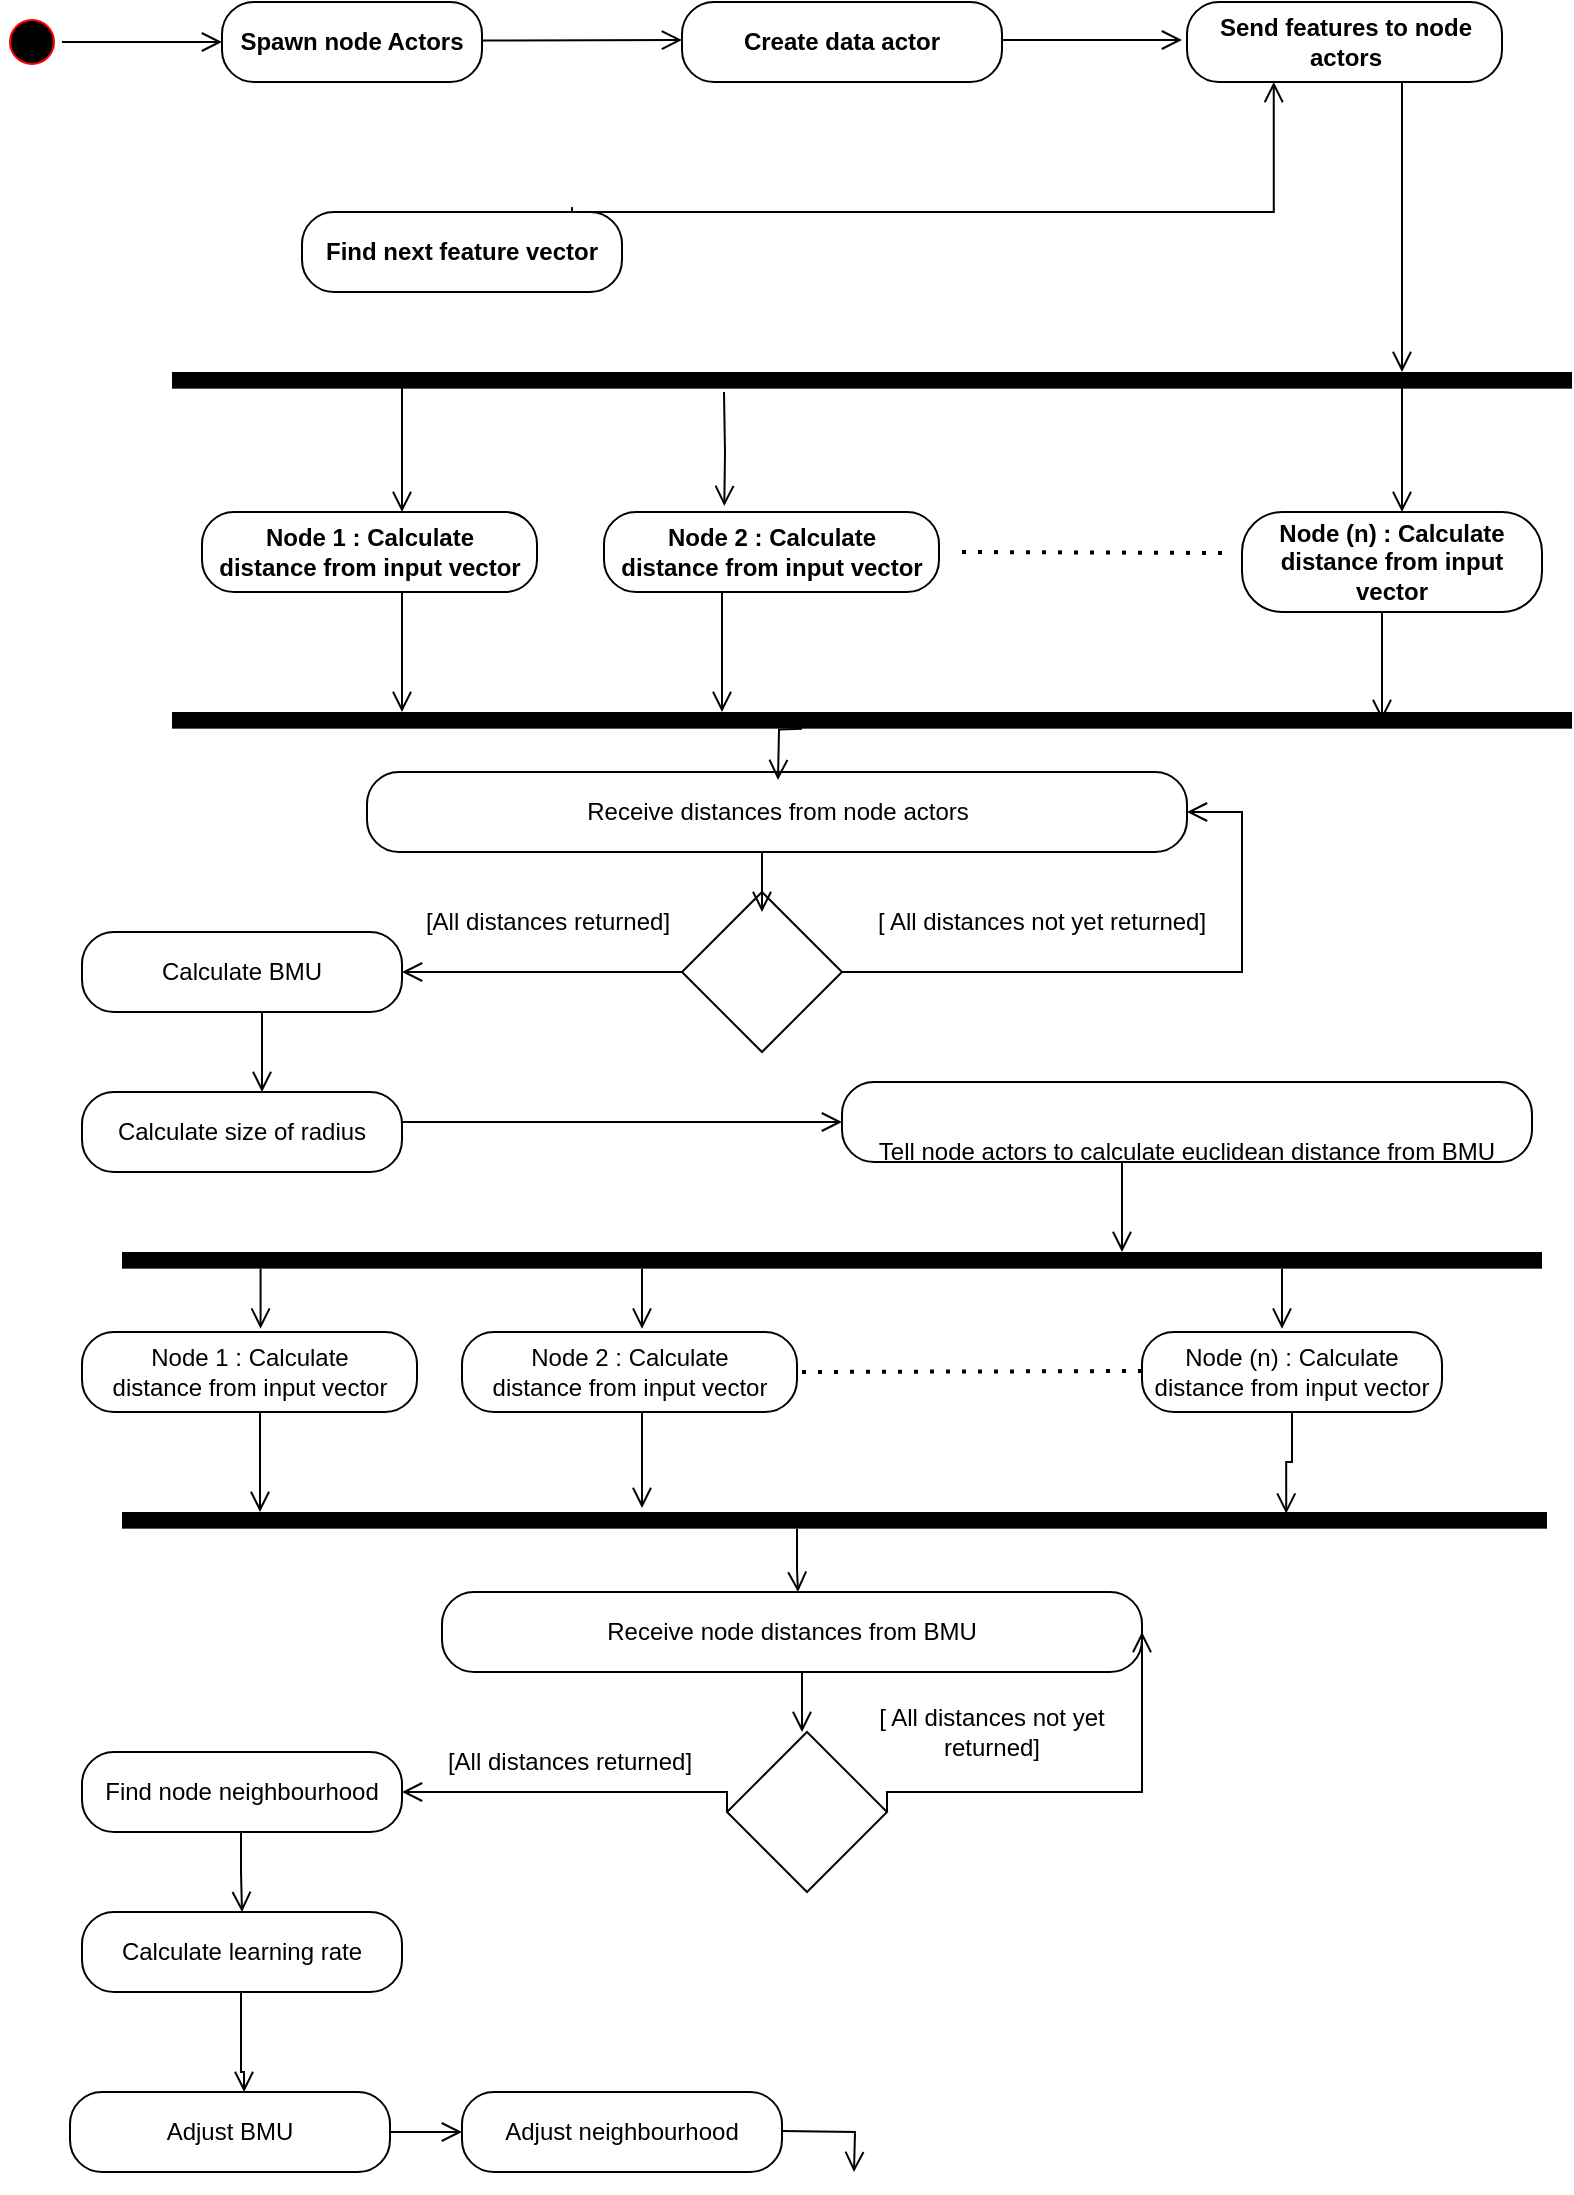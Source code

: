<mxfile version="15.8.2" type="github">
  <diagram id="ylAyNTXU45JpMREwfZHR" name="Page-1">
    <mxGraphModel dx="1038" dy="564" grid="1" gridSize="10" guides="1" tooltips="1" connect="1" arrows="1" fold="1" page="1" pageScale="1" pageWidth="827" pageHeight="1169" math="0" shadow="0">
      <root>
        <mxCell id="0" />
        <mxCell id="1" parent="0" />
        <mxCell id="u21SFyGaTdQSeciqFoYo-2" value="" style="ellipse;html=1;shape=startState;fillColor=#000000;strokeColor=#ff0000;" parent="1" vertex="1">
          <mxGeometry x="40" y="50" width="30" height="30" as="geometry" />
        </mxCell>
        <mxCell id="u21SFyGaTdQSeciqFoYo-3" value="" style="edgeStyle=orthogonalEdgeStyle;html=1;verticalAlign=bottom;endArrow=open;endSize=8;strokeColor=#000000;rounded=0;" parent="1" source="u21SFyGaTdQSeciqFoYo-2" edge="1">
          <mxGeometry relative="1" as="geometry">
            <mxPoint x="150" y="65" as="targetPoint" />
          </mxGeometry>
        </mxCell>
        <mxCell id="u21SFyGaTdQSeciqFoYo-5" value="" style="edgeStyle=orthogonalEdgeStyle;html=1;verticalAlign=bottom;endArrow=open;endSize=8;strokeColor=#000000;rounded=0;" parent="1" edge="1">
          <mxGeometry relative="1" as="geometry">
            <mxPoint x="380" y="64" as="targetPoint" />
            <mxPoint x="280" y="64.29" as="sourcePoint" />
            <Array as="points">
              <mxPoint x="280" y="64.29" />
              <mxPoint x="280" y="64.29" />
            </Array>
          </mxGeometry>
        </mxCell>
        <mxCell id="u21SFyGaTdQSeciqFoYo-6" value="" style="edgeStyle=orthogonalEdgeStyle;html=1;verticalAlign=bottom;endArrow=open;endSize=8;strokeColor=#000000;rounded=0;" parent="1" edge="1">
          <mxGeometry relative="1" as="geometry">
            <mxPoint x="630" y="64" as="targetPoint" />
            <mxPoint x="590" y="64" as="sourcePoint" />
            <Array as="points">
              <mxPoint x="540" y="64.29" />
              <mxPoint x="540" y="64.29" />
            </Array>
          </mxGeometry>
        </mxCell>
        <mxCell id="u21SFyGaTdQSeciqFoYo-10" value="" style="edgeStyle=orthogonalEdgeStyle;html=1;verticalAlign=bottom;endArrow=open;endSize=8;strokeColor=#000000;rounded=0;entryX=0.359;entryY=-0.075;entryDx=0;entryDy=0;entryPerimeter=0;" parent="1" target="R9mxItDzNMSXBVZuEwp5-31" edge="1">
          <mxGeometry relative="1" as="geometry">
            <mxPoint x="1080.08" y="260" as="targetPoint" />
            <mxPoint x="401" y="240" as="sourcePoint" />
            <Array as="points" />
          </mxGeometry>
        </mxCell>
        <mxCell id="u21SFyGaTdQSeciqFoYo-14" value="" style="rhombus;whiteSpace=wrap;html=1;" parent="1" vertex="1">
          <mxGeometry x="380" y="490" width="80" height="80" as="geometry" />
        </mxCell>
        <mxCell id="u21SFyGaTdQSeciqFoYo-58" value="" style="edgeStyle=orthogonalEdgeStyle;html=1;verticalAlign=bottom;endArrow=open;endSize=8;strokeColor=#000000;rounded=0;exitX=1;exitY=0.5;exitDx=0;exitDy=0;" parent="1" source="u21SFyGaTdQSeciqFoYo-14" target="R9mxItDzNMSXBVZuEwp5-29" edge="1">
          <mxGeometry relative="1" as="geometry">
            <mxPoint x="660" y="500" as="targetPoint" />
            <mxPoint x="1400" y="640" as="sourcePoint" />
            <Array as="points">
              <mxPoint x="660" y="530" />
              <mxPoint x="660" y="450" />
            </Array>
          </mxGeometry>
        </mxCell>
        <mxCell id="_sdeYMEwhturCp9GIaWW-1" value="" style="html=1;points=[];perimeter=orthogonalPerimeter;fillColor=#000000;strokeColor=none;direction=north;" parent="1" vertex="1">
          <mxGeometry x="125" y="230" width="700" height="8.33" as="geometry" />
        </mxCell>
        <mxCell id="_sdeYMEwhturCp9GIaWW-9" value="" style="endArrow=none;dashed=1;html=1;dashPattern=1 3;strokeWidth=2;rounded=0;exitX=1;exitY=0.25;exitDx=0;exitDy=0;" parent="1" edge="1">
          <mxGeometry width="50" height="50" relative="1" as="geometry">
            <mxPoint x="520" y="320" as="sourcePoint" />
            <mxPoint x="650" y="320.5" as="targetPoint" />
          </mxGeometry>
        </mxCell>
        <mxCell id="4C2LGKkIfeAoa_OK1MDI-2" value="" style="edgeStyle=orthogonalEdgeStyle;html=1;verticalAlign=bottom;endArrow=open;endSize=8;strokeColor=#000000;rounded=0;" parent="1" edge="1">
          <mxGeometry relative="1" as="geometry">
            <mxPoint x="240" y="400" as="targetPoint" />
            <mxPoint x="240" y="340" as="sourcePoint" />
            <Array as="points">
              <mxPoint x="240" y="364" />
              <mxPoint x="240" y="364" />
            </Array>
          </mxGeometry>
        </mxCell>
        <mxCell id="ZkyLK1sEt4H9wOnHN_3Q-2" value="" style="html=1;points=[];perimeter=orthogonalPerimeter;fillColor=#000000;strokeColor=none;direction=north;" parent="1" vertex="1">
          <mxGeometry x="125" y="400" width="700" height="8.33" as="geometry" />
        </mxCell>
        <mxCell id="ZkyLK1sEt4H9wOnHN_3Q-5" value="" style="edgeStyle=orthogonalEdgeStyle;html=1;verticalAlign=bottom;endArrow=open;endSize=8;strokeColor=#000000;rounded=0;exitX=0.5;exitY=1;exitDx=0;exitDy=0;" parent="1" edge="1">
          <mxGeometry relative="1" as="geometry">
            <mxPoint x="740" y="230" as="targetPoint" />
            <mxPoint x="745" y="85" as="sourcePoint" />
            <Array as="points">
              <mxPoint x="740" y="85" />
              <mxPoint x="740" y="230" />
            </Array>
          </mxGeometry>
        </mxCell>
        <mxCell id="ZkyLK1sEt4H9wOnHN_3Q-8" value="" style="edgeStyle=orthogonalEdgeStyle;html=1;verticalAlign=bottom;endArrow=open;endSize=8;strokeColor=#000000;rounded=0;exitX=0.5;exitY=1;exitDx=0;exitDy=0;" parent="1" source="R9mxItDzNMSXBVZuEwp5-29" edge="1">
          <mxGeometry relative="1" as="geometry">
            <mxPoint x="420" y="500" as="targetPoint" />
            <mxPoint x="420" y="530" as="sourcePoint" />
            <Array as="points">
              <mxPoint x="420" y="470" />
            </Array>
          </mxGeometry>
        </mxCell>
        <mxCell id="ZkyLK1sEt4H9wOnHN_3Q-20" value="" style="edgeStyle=orthogonalEdgeStyle;html=1;verticalAlign=bottom;endArrow=open;endSize=8;strokeColor=#000000;rounded=0;exitX=0;exitY=0.5;exitDx=0;exitDy=0;entryX=1;entryY=0.5;entryDx=0;entryDy=0;" parent="1" source="u21SFyGaTdQSeciqFoYo-14" target="ZkyLK1sEt4H9wOnHN_3Q-24" edge="1">
          <mxGeometry relative="1" as="geometry">
            <mxPoint x="249" y="610" as="targetPoint" />
            <mxPoint x="1160" y="834" as="sourcePoint" />
            <Array as="points">
              <mxPoint x="380" y="530" />
            </Array>
          </mxGeometry>
        </mxCell>
        <mxCell id="ZkyLK1sEt4H9wOnHN_3Q-22" value="" style="edgeStyle=orthogonalEdgeStyle;html=1;verticalAlign=bottom;endArrow=open;endSize=8;strokeColor=#000000;rounded=0;entryX=0;entryY=0.5;entryDx=0;entryDy=0;exitX=1;exitY=0.5;exitDx=0;exitDy=0;" parent="1" source="ZkyLK1sEt4H9wOnHN_3Q-26" target="R9mxItDzNMSXBVZuEwp5-84" edge="1">
          <mxGeometry relative="1" as="geometry">
            <mxPoint x="432.5" y="600" as="targetPoint" />
            <mxPoint x="420" y="930" as="sourcePoint" />
            <Array as="points">
              <mxPoint x="240" y="605" />
            </Array>
          </mxGeometry>
        </mxCell>
        <mxCell id="ZkyLK1sEt4H9wOnHN_3Q-24" value="Calculate BMU" style="rounded=1;whiteSpace=wrap;html=1;arcSize=40;fontColor=#000000;fillColor=#FFFFFF;strokeColor=#000000;" parent="1" vertex="1">
          <mxGeometry x="80" y="510" width="160" height="40" as="geometry" />
        </mxCell>
        <mxCell id="ZkyLK1sEt4H9wOnHN_3Q-26" value="Calculate size of radius" style="rounded=1;whiteSpace=wrap;html=1;arcSize=40;fontColor=#000000;fillColor=#FFFFFF;strokeColor=#000000;" parent="1" vertex="1">
          <mxGeometry x="80" y="590" width="160" height="40" as="geometry" />
        </mxCell>
        <mxCell id="ZkyLK1sEt4H9wOnHN_3Q-31" value="" style="edgeStyle=orthogonalEdgeStyle;html=1;verticalAlign=bottom;endArrow=open;endSize=8;strokeColor=#000000;rounded=0;" parent="1" edge="1">
          <mxGeometry relative="1" as="geometry">
            <mxPoint x="600" y="670" as="targetPoint" />
            <mxPoint x="600" y="620" as="sourcePoint" />
            <Array as="points">
              <mxPoint x="600" y="650" />
              <mxPoint x="600" y="650" />
            </Array>
          </mxGeometry>
        </mxCell>
        <mxCell id="ZkyLK1sEt4H9wOnHN_3Q-32" value="" style="html=1;points=[];perimeter=orthogonalPerimeter;fillColor=#000000;strokeColor=none;direction=north;" parent="1" vertex="1">
          <mxGeometry x="100" y="670" width="710" height="8.33" as="geometry" />
        </mxCell>
        <mxCell id="ZkyLK1sEt4H9wOnHN_3Q-44" value="" style="edgeStyle=orthogonalEdgeStyle;html=1;verticalAlign=bottom;endArrow=open;endSize=8;strokeColor=#000000;rounded=0;" parent="1" edge="1">
          <mxGeometry relative="1" as="geometry">
            <mxPoint x="438" y="840" as="targetPoint" />
            <mxPoint x="437.5" y="808.33" as="sourcePoint" />
            <Array as="points">
              <mxPoint x="437.92" y="828.33" />
              <mxPoint x="437.92" y="828.33" />
            </Array>
          </mxGeometry>
        </mxCell>
        <mxCell id="ZkyLK1sEt4H9wOnHN_3Q-45" value="Receive node distances from BMU" style="rounded=1;whiteSpace=wrap;html=1;arcSize=40;fontColor=#000000;fillColor=#FFFFFF;strokeColor=#000000;" parent="1" vertex="1">
          <mxGeometry x="260" y="840" width="350" height="40" as="geometry" />
        </mxCell>
        <mxCell id="ZkyLK1sEt4H9wOnHN_3Q-46" value="" style="rhombus;whiteSpace=wrap;html=1;" parent="1" vertex="1">
          <mxGeometry x="402.5" y="910" width="80" height="80" as="geometry" />
        </mxCell>
        <mxCell id="ZkyLK1sEt4H9wOnHN_3Q-47" value="" style="edgeStyle=orthogonalEdgeStyle;html=1;verticalAlign=bottom;endArrow=open;endSize=8;strokeColor=#000000;rounded=0;" parent="1" edge="1">
          <mxGeometry relative="1" as="geometry">
            <mxPoint x="440" y="910" as="targetPoint" />
            <mxPoint x="440" y="880" as="sourcePoint" />
            <Array as="points">
              <mxPoint x="440.42" y="900" />
              <mxPoint x="440.42" y="900" />
            </Array>
          </mxGeometry>
        </mxCell>
        <mxCell id="ZkyLK1sEt4H9wOnHN_3Q-52" value="" style="edgeStyle=orthogonalEdgeStyle;html=1;verticalAlign=bottom;endArrow=open;endSize=8;strokeColor=#000000;rounded=0;entryX=1;entryY=0.5;entryDx=0;entryDy=0;exitX=1;exitY=0.5;exitDx=0;exitDy=0;" parent="1" source="ZkyLK1sEt4H9wOnHN_3Q-46" target="ZkyLK1sEt4H9wOnHN_3Q-45" edge="1">
          <mxGeometry relative="1" as="geometry">
            <mxPoint x="1459.2" y="1585" as="targetPoint" />
            <mxPoint x="1460" y="1710" as="sourcePoint" />
            <Array as="points">
              <mxPoint x="610" y="940" />
            </Array>
          </mxGeometry>
        </mxCell>
        <mxCell id="ZkyLK1sEt4H9wOnHN_3Q-58" value="" style="edgeStyle=orthogonalEdgeStyle;html=1;verticalAlign=bottom;endArrow=open;endSize=8;strokeColor=#000000;rounded=0;entryX=1;entryY=0.5;entryDx=0;entryDy=0;exitX=0;exitY=0.5;exitDx=0;exitDy=0;" parent="1" source="ZkyLK1sEt4H9wOnHN_3Q-46" target="ZkyLK1sEt4H9wOnHN_3Q-100" edge="1">
          <mxGeometry relative="1" as="geometry">
            <mxPoint x="1090" y="1640" as="targetPoint" />
            <mxPoint x="1140" y="1895" as="sourcePoint" />
            <Array as="points">
              <mxPoint x="403" y="940" />
            </Array>
          </mxGeometry>
        </mxCell>
        <mxCell id="ZkyLK1sEt4H9wOnHN_3Q-59" value="Calculate learning rate" style="rounded=1;whiteSpace=wrap;html=1;arcSize=40;fontColor=#000000;fillColor=#FFFFFF;strokeColor=#000000;" parent="1" vertex="1">
          <mxGeometry x="80" y="1000" width="160" height="40" as="geometry" />
        </mxCell>
        <mxCell id="ZkyLK1sEt4H9wOnHN_3Q-60" value="" style="edgeStyle=orthogonalEdgeStyle;html=1;verticalAlign=bottom;endArrow=open;endSize=8;strokeColor=#000000;rounded=0;entryX=0.544;entryY=0;entryDx=0;entryDy=0;entryPerimeter=0;" parent="1" edge="1" target="ZkyLK1sEt4H9wOnHN_3Q-61">
          <mxGeometry relative="1" as="geometry">
            <mxPoint x="160" y="1095" as="targetPoint" />
            <mxPoint x="159.5" y="1040" as="sourcePoint" />
            <Array as="points">
              <mxPoint x="160" y="1080" />
              <mxPoint x="161" y="1080" />
            </Array>
          </mxGeometry>
        </mxCell>
        <mxCell id="ZkyLK1sEt4H9wOnHN_3Q-61" value="Adjust BMU" style="rounded=1;whiteSpace=wrap;html=1;arcSize=40;fontColor=#000000;fillColor=#FFFFFF;strokeColor=#000000;" parent="1" vertex="1">
          <mxGeometry x="74" y="1090" width="160" height="40" as="geometry" />
        </mxCell>
        <mxCell id="ZkyLK1sEt4H9wOnHN_3Q-62" value="Adjust neighbourhood" style="rounded=1;whiteSpace=wrap;html=1;arcSize=40;fontColor=#000000;fillColor=#FFFFFF;strokeColor=#000000;" parent="1" vertex="1">
          <mxGeometry x="270" y="1090" width="160" height="40" as="geometry" />
        </mxCell>
        <mxCell id="ZkyLK1sEt4H9wOnHN_3Q-63" value="" style="edgeStyle=orthogonalEdgeStyle;html=1;verticalAlign=bottom;endArrow=open;endSize=8;strokeColor=#000000;rounded=0;exitX=1;exitY=0.5;exitDx=0;exitDy=0;entryX=0;entryY=0.5;entryDx=0;entryDy=0;" parent="1" source="ZkyLK1sEt4H9wOnHN_3Q-61" target="ZkyLK1sEt4H9wOnHN_3Q-62" edge="1">
          <mxGeometry relative="1" as="geometry">
            <mxPoint x="919.29" y="2181.67" as="targetPoint" />
            <mxPoint x="919.29" y="2070" as="sourcePoint" />
            <Array as="points" />
          </mxGeometry>
        </mxCell>
        <mxCell id="ZkyLK1sEt4H9wOnHN_3Q-97" value="&lt;b&gt;Find next feature vector&lt;/b&gt;" style="rounded=1;whiteSpace=wrap;html=1;arcSize=40;fontColor=#000000;fillColor=#FFFFFF;strokeColor=#000000;" parent="1" vertex="1">
          <mxGeometry x="190" y="150" width="160" height="40" as="geometry" />
        </mxCell>
        <mxCell id="ZkyLK1sEt4H9wOnHN_3Q-98" value="" style="edgeStyle=orthogonalEdgeStyle;html=1;verticalAlign=bottom;endArrow=open;endSize=8;strokeColor=#000000;rounded=0;exitX=0.844;exitY=-0.061;exitDx=0;exitDy=0;exitPerimeter=0;" parent="1" source="ZkyLK1sEt4H9wOnHN_3Q-97" edge="1">
          <mxGeometry relative="1" as="geometry">
            <mxPoint x="675.87" y="85" as="targetPoint" />
            <mxPoint x="380" y="162.71" as="sourcePoint" />
            <Array as="points">
              <mxPoint x="325" y="150" />
              <mxPoint x="676" y="150" />
            </Array>
          </mxGeometry>
        </mxCell>
        <mxCell id="ZkyLK1sEt4H9wOnHN_3Q-100" value="Find node neighbourhood" style="rounded=1;whiteSpace=wrap;html=1;arcSize=40;fontColor=#000000;fillColor=#FFFFFF;strokeColor=#000000;" parent="1" vertex="1">
          <mxGeometry x="80" y="920" width="160" height="40" as="geometry" />
        </mxCell>
        <mxCell id="ZkyLK1sEt4H9wOnHN_3Q-101" value="" style="edgeStyle=orthogonalEdgeStyle;html=1;verticalAlign=bottom;endArrow=open;endSize=8;strokeColor=#000000;rounded=0;" parent="1" edge="1">
          <mxGeometry relative="1" as="geometry">
            <mxPoint x="160" y="1000" as="targetPoint" />
            <mxPoint x="159.5" y="960" as="sourcePoint" />
            <Array as="points">
              <mxPoint x="159.92" y="980" />
              <mxPoint x="159.92" y="980" />
            </Array>
          </mxGeometry>
        </mxCell>
        <mxCell id="ZkyLK1sEt4H9wOnHN_3Q-103" value="&lt;span style=&quot;&quot;&gt;[ All distances not yet returned]&lt;/span&gt;" style="text;html=1;strokeColor=none;fillColor=none;align=center;verticalAlign=middle;whiteSpace=wrap;rounded=0;labelBackgroundColor=#FFFFFF;" parent="1" vertex="1">
          <mxGeometry x="470" y="490" width="180" height="30" as="geometry" />
        </mxCell>
        <mxCell id="R9mxItDzNMSXBVZuEwp5-5" value="" style="edgeStyle=orthogonalEdgeStyle;html=1;verticalAlign=bottom;endArrow=open;endSize=8;strokeColor=#000000;rounded=0;entryX=0.306;entryY=0;entryDx=0;entryDy=0;entryPerimeter=0;exitX=0.743;exitY=0.167;exitDx=0;exitDy=0;exitPerimeter=0;" parent="1" source="_sdeYMEwhturCp9GIaWW-1" edge="1">
          <mxGeometry relative="1" as="geometry">
            <mxPoint x="240.0" y="300" as="targetPoint" />
            <mxPoint x="240.06" y="250.026" as="sourcePoint" />
            <Array as="points">
              <mxPoint x="240" y="232" />
            </Array>
          </mxGeometry>
        </mxCell>
        <mxCell id="R9mxItDzNMSXBVZuEwp5-7" value="&lt;span&gt;[All distances returned]&lt;/span&gt;" style="text;html=1;strokeColor=none;fillColor=none;align=center;verticalAlign=middle;whiteSpace=wrap;rounded=0;labelBackgroundColor=#FFFFFF;" parent="1" vertex="1">
          <mxGeometry x="222.5" y="490" width="180" height="30" as="geometry" />
        </mxCell>
        <mxCell id="R9mxItDzNMSXBVZuEwp5-14" value="&lt;span style=&quot;&quot;&gt;[ All distances not yet returned]&lt;/span&gt;" style="text;html=1;strokeColor=none;fillColor=none;align=center;verticalAlign=middle;whiteSpace=wrap;rounded=0;labelBackgroundColor=#FFFFFF;" parent="1" vertex="1">
          <mxGeometry x="460" y="900" width="150" height="20" as="geometry" />
        </mxCell>
        <mxCell id="R9mxItDzNMSXBVZuEwp5-26" value="&lt;b&gt;Spawn node Actors&lt;/b&gt;" style="rounded=1;whiteSpace=wrap;html=1;arcSize=40;fontColor=#000000;fillColor=#FFFFFF;strokeColor=#000000;" parent="1" vertex="1">
          <mxGeometry x="150" y="45" width="130" height="40" as="geometry" />
        </mxCell>
        <mxCell id="R9mxItDzNMSXBVZuEwp5-27" value="&lt;b&gt;Create data actor&lt;/b&gt;" style="rounded=1;whiteSpace=wrap;html=1;arcSize=40;fontColor=#000000;fillColor=#FFFFFF;strokeColor=#000000;" parent="1" vertex="1">
          <mxGeometry x="380" y="45" width="160" height="40" as="geometry" />
        </mxCell>
        <mxCell id="R9mxItDzNMSXBVZuEwp5-28" value="&lt;b&gt;Send features to node actors&lt;/b&gt;" style="rounded=1;whiteSpace=wrap;html=1;arcSize=40;fontColor=#000000;fillColor=#FFFFFF;strokeColor=#000000;" parent="1" vertex="1">
          <mxGeometry x="632.5" y="45" width="157.5" height="40" as="geometry" />
        </mxCell>
        <mxCell id="R9mxItDzNMSXBVZuEwp5-29" value="Receive distances from node actors" style="rounded=1;whiteSpace=wrap;html=1;arcSize=40;fontColor=#000000;fillColor=#FFFFFF;strokeColor=#000000;" parent="1" vertex="1">
          <mxGeometry x="222.5" y="430" width="410" height="40" as="geometry" />
        </mxCell>
        <mxCell id="R9mxItDzNMSXBVZuEwp5-30" value="&lt;b&gt;&lt;span style=&quot;text-align: left&quot;&gt;Node 1 : Calculate&lt;/span&gt;&lt;br style=&quot;text-align: left&quot;&gt;&lt;span style=&quot;text-align: left&quot;&gt;distance from input vector&lt;/span&gt;&lt;/b&gt;" style="rounded=1;whiteSpace=wrap;html=1;arcSize=40;fontColor=#000000;fillColor=#FFFFFF;strokeColor=#000000;" parent="1" vertex="1">
          <mxGeometry x="140" y="300" width="167.5" height="40" as="geometry" />
        </mxCell>
        <mxCell id="R9mxItDzNMSXBVZuEwp5-31" value="&lt;b&gt;&lt;span style=&quot;text-align: left&quot;&gt;Node 2 : Calculate&lt;/span&gt;&lt;br style=&quot;text-align: left&quot;&gt;&lt;span style=&quot;text-align: left&quot;&gt;distance from input vector&lt;/span&gt;&lt;/b&gt;" style="rounded=1;whiteSpace=wrap;html=1;arcSize=40;fontColor=#000000;fillColor=#FFFFFF;strokeColor=#000000;" parent="1" vertex="1">
          <mxGeometry x="341" y="300" width="167.5" height="40" as="geometry" />
        </mxCell>
        <mxCell id="R9mxItDzNMSXBVZuEwp5-32" value="&lt;b&gt;&lt;span style=&quot;text-align: left&quot;&gt;Node (n) : Calculate&lt;/span&gt;&lt;br style=&quot;text-align: left&quot;&gt;&lt;span style=&quot;text-align: left&quot;&gt;distance from input vector&lt;/span&gt;&lt;/b&gt;" style="rounded=1;whiteSpace=wrap;html=1;arcSize=40;fontColor=#000000;fillColor=#FFFFFF;strokeColor=#000000;" parent="1" vertex="1">
          <mxGeometry x="660" y="300" width="150" height="50" as="geometry" />
        </mxCell>
        <mxCell id="R9mxItDzNMSXBVZuEwp5-46" value="" style="edgeStyle=orthogonalEdgeStyle;html=1;verticalAlign=bottom;endArrow=open;endSize=8;strokeColor=#000000;rounded=0;" parent="1" edge="1">
          <mxGeometry relative="1" as="geometry">
            <mxPoint x="400" y="400" as="targetPoint" />
            <mxPoint x="400" y="340" as="sourcePoint" />
            <Array as="points">
              <mxPoint x="400" y="364" />
              <mxPoint x="400" y="364" />
            </Array>
          </mxGeometry>
        </mxCell>
        <mxCell id="R9mxItDzNMSXBVZuEwp5-47" value="" style="edgeStyle=orthogonalEdgeStyle;html=1;verticalAlign=bottom;endArrow=open;endSize=8;strokeColor=#000000;rounded=0;" parent="1" edge="1">
          <mxGeometry relative="1" as="geometry">
            <mxPoint x="730" y="404" as="targetPoint" />
            <mxPoint x="730" y="350" as="sourcePoint" />
            <Array as="points">
              <mxPoint x="730" y="374" />
              <mxPoint x="730" y="374" />
            </Array>
          </mxGeometry>
        </mxCell>
        <mxCell id="R9mxItDzNMSXBVZuEwp5-48" value="" style="edgeStyle=orthogonalEdgeStyle;html=1;verticalAlign=bottom;endArrow=open;endSize=8;strokeColor=#000000;rounded=0;" parent="1" edge="1">
          <mxGeometry relative="1" as="geometry">
            <mxPoint x="740" y="300" as="targetPoint" />
            <mxPoint x="740" y="230" as="sourcePoint" />
            <Array as="points">
              <mxPoint x="740" y="270" />
              <mxPoint x="740" y="270" />
            </Array>
          </mxGeometry>
        </mxCell>
        <mxCell id="R9mxItDzNMSXBVZuEwp5-51" value="" style="edgeStyle=orthogonalEdgeStyle;html=1;verticalAlign=bottom;endArrow=open;endSize=8;strokeColor=#000000;rounded=0;" parent="1" edge="1">
          <mxGeometry relative="1" as="geometry">
            <mxPoint x="428" y="434" as="targetPoint" />
            <mxPoint x="440" y="408.33" as="sourcePoint" />
            <Array as="points" />
          </mxGeometry>
        </mxCell>
        <mxCell id="R9mxItDzNMSXBVZuEwp5-56" value="" style="edgeStyle=orthogonalEdgeStyle;html=1;verticalAlign=bottom;endArrow=open;endSize=8;strokeColor=#000000;rounded=0;exitX=0.5;exitY=1;exitDx=0;exitDy=0;" parent="1" source="ZkyLK1sEt4H9wOnHN_3Q-24" edge="1">
          <mxGeometry relative="1" as="geometry">
            <mxPoint x="170" y="590" as="targetPoint" />
            <mxPoint x="640" y="740" as="sourcePoint" />
            <Array as="points">
              <mxPoint x="170" y="550" />
            </Array>
          </mxGeometry>
        </mxCell>
        <mxCell id="R9mxItDzNMSXBVZuEwp5-60" value="" style="edgeStyle=orthogonalEdgeStyle;html=1;verticalAlign=bottom;endArrow=open;endSize=8;strokeColor=#000000;rounded=0;" parent="1" edge="1">
          <mxGeometry relative="1" as="geometry">
            <mxPoint x="169.29" y="708.33" as="targetPoint" />
            <mxPoint x="169.29" y="678.33" as="sourcePoint" />
            <Array as="points">
              <mxPoint x="169.79" y="678.33" />
            </Array>
          </mxGeometry>
        </mxCell>
        <mxCell id="R9mxItDzNMSXBVZuEwp5-68" value="&lt;span style=&quot;text-align: left&quot;&gt;Node 1 : Calculate&lt;/span&gt;&lt;br style=&quot;text-align: left&quot;&gt;&lt;span style=&quot;text-align: left&quot;&gt;distance from input vector&lt;/span&gt;" style="rounded=1;whiteSpace=wrap;html=1;arcSize=40;fontColor=#000000;fillColor=#FFFFFF;strokeColor=#000000;" parent="1" vertex="1">
          <mxGeometry x="80" y="710" width="167.5" height="40" as="geometry" />
        </mxCell>
        <mxCell id="R9mxItDzNMSXBVZuEwp5-71" value="" style="edgeStyle=orthogonalEdgeStyle;html=1;verticalAlign=bottom;endArrow=open;endSize=8;strokeColor=#000000;rounded=0;" parent="1" edge="1">
          <mxGeometry relative="1" as="geometry">
            <mxPoint x="169" y="800" as="targetPoint" />
            <mxPoint x="169" y="770" as="sourcePoint" />
            <Array as="points">
              <mxPoint x="169" y="750" />
              <mxPoint x="169" y="750" />
            </Array>
          </mxGeometry>
        </mxCell>
        <mxCell id="R9mxItDzNMSXBVZuEwp5-73" value="" style="edgeStyle=orthogonalEdgeStyle;html=1;verticalAlign=bottom;endArrow=open;endSize=8;strokeColor=#000000;rounded=0;" parent="1" edge="1">
          <mxGeometry relative="1" as="geometry">
            <mxPoint x="360" y="708.33" as="targetPoint" />
            <mxPoint x="360" y="678.33" as="sourcePoint" />
            <Array as="points">
              <mxPoint x="360.5" y="678.33" />
            </Array>
          </mxGeometry>
        </mxCell>
        <mxCell id="R9mxItDzNMSXBVZuEwp5-74" value="&lt;span style=&quot;text-align: left&quot;&gt;Node 2 : Calculate&lt;/span&gt;&lt;br style=&quot;text-align: left&quot;&gt;&lt;span style=&quot;text-align: left&quot;&gt;distance from input vector&lt;/span&gt;" style="rounded=1;whiteSpace=wrap;html=1;arcSize=40;fontColor=#000000;fillColor=#FFFFFF;strokeColor=#000000;" parent="1" vertex="1">
          <mxGeometry x="270" y="710" width="167.5" height="40" as="geometry" />
        </mxCell>
        <mxCell id="R9mxItDzNMSXBVZuEwp5-75" value="" style="edgeStyle=orthogonalEdgeStyle;html=1;verticalAlign=bottom;endArrow=open;endSize=8;strokeColor=#000000;rounded=0;" parent="1" edge="1">
          <mxGeometry relative="1" as="geometry">
            <mxPoint x="360" y="798" as="targetPoint" />
            <mxPoint x="360" y="750" as="sourcePoint" />
            <Array as="points">
              <mxPoint x="360" y="770" />
              <mxPoint x="360" y="770" />
            </Array>
          </mxGeometry>
        </mxCell>
        <mxCell id="R9mxItDzNMSXBVZuEwp5-76" value="" style="endArrow=none;dashed=1;html=1;dashPattern=1 3;strokeWidth=2;rounded=0;" parent="1" edge="1">
          <mxGeometry width="50" height="50" relative="1" as="geometry">
            <mxPoint x="440" y="730" as="sourcePoint" />
            <mxPoint x="610" y="729.5" as="targetPoint" />
          </mxGeometry>
        </mxCell>
        <mxCell id="R9mxItDzNMSXBVZuEwp5-77" value="" style="edgeStyle=orthogonalEdgeStyle;html=1;verticalAlign=bottom;endArrow=open;endSize=8;strokeColor=#000000;rounded=0;" parent="1" edge="1">
          <mxGeometry relative="1" as="geometry">
            <mxPoint x="680" y="708.33" as="targetPoint" />
            <mxPoint x="680" y="678.33" as="sourcePoint" />
            <Array as="points">
              <mxPoint x="680.5" y="678.33" />
            </Array>
          </mxGeometry>
        </mxCell>
        <mxCell id="R9mxItDzNMSXBVZuEwp5-78" value="&lt;span style=&quot;text-align: left&quot;&gt;Node (n) : Calculate&lt;/span&gt;&lt;br style=&quot;text-align: left&quot;&gt;&lt;span style=&quot;text-align: left&quot;&gt;distance from input vector&lt;/span&gt;" style="rounded=1;whiteSpace=wrap;html=1;arcSize=40;fontColor=#000000;fillColor=#FFFFFF;strokeColor=#000000;" parent="1" vertex="1">
          <mxGeometry x="610" y="710" width="150" height="40" as="geometry" />
        </mxCell>
        <mxCell id="R9mxItDzNMSXBVZuEwp5-79" value="" style="edgeStyle=orthogonalEdgeStyle;html=1;verticalAlign=bottom;endArrow=open;endSize=8;strokeColor=#000000;rounded=0;exitX=0.5;exitY=1;exitDx=0;exitDy=0;entryX=0.904;entryY=0.817;entryDx=0;entryDy=0;entryPerimeter=0;" parent="1" source="R9mxItDzNMSXBVZuEwp5-78" target="R9mxItDzNMSXBVZuEwp5-80" edge="1">
          <mxGeometry relative="1" as="geometry">
            <mxPoint x="722" y="910" as="targetPoint" />
            <mxPoint x="721.79" y="880.0" as="sourcePoint" />
            <Array as="points" />
          </mxGeometry>
        </mxCell>
        <mxCell id="R9mxItDzNMSXBVZuEwp5-80" value="" style="html=1;points=[];perimeter=orthogonalPerimeter;fillColor=#000000;strokeColor=none;direction=north;" parent="1" vertex="1">
          <mxGeometry x="100" y="800" width="712.5" height="8.33" as="geometry" />
        </mxCell>
        <mxCell id="R9mxItDzNMSXBVZuEwp5-84" value="&lt;br&gt;&lt;br&gt;&lt;span style=&quot;font-family: &amp;#34;helvetica&amp;#34;&quot;&gt;Tell node actors to calculate euclidean distance from BMU&lt;/span&gt;" style="rounded=1;whiteSpace=wrap;html=1;arcSize=40;fontColor=#000000;fillColor=#FFFFFF;strokeColor=#000000;" parent="1" vertex="1">
          <mxGeometry x="460" y="585" width="345" height="40" as="geometry" />
        </mxCell>
        <mxCell id="R9mxItDzNMSXBVZuEwp5-89" value="&lt;span&gt;[All distances returned]&lt;/span&gt;" style="text;html=1;strokeColor=none;fillColor=none;align=center;verticalAlign=middle;whiteSpace=wrap;rounded=0;labelBackgroundColor=#FFFFFF;" parent="1" vertex="1">
          <mxGeometry x="234" y="910" width="180" height="30" as="geometry" />
        </mxCell>
        <mxCell id="lr6wVRkl9GFqRxh5kKbP-1" value="" style="edgeStyle=orthogonalEdgeStyle;html=1;verticalAlign=bottom;endArrow=open;endSize=8;strokeColor=#000000;rounded=0;exitX=1;exitY=0.5;exitDx=0;exitDy=0;" edge="1" parent="1">
          <mxGeometry relative="1" as="geometry">
            <mxPoint x="466" y="1130" as="targetPoint" />
            <mxPoint x="430" y="1109.5" as="sourcePoint" />
            <Array as="points" />
          </mxGeometry>
        </mxCell>
      </root>
    </mxGraphModel>
  </diagram>
</mxfile>
